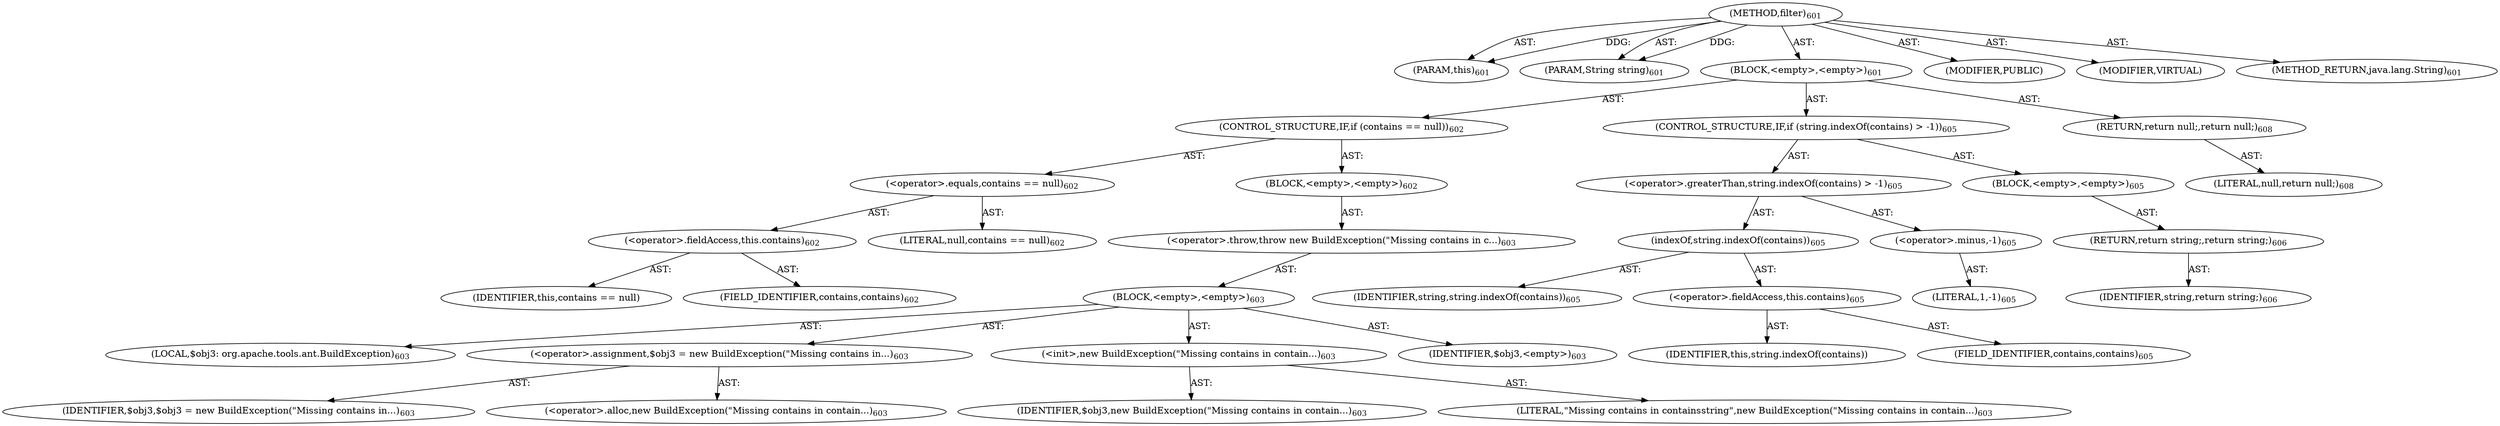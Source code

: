 digraph "filter" {  
"111669149733" [label = <(METHOD,filter)<SUB>601</SUB>> ]
"115964117075" [label = <(PARAM,this)<SUB>601</SUB>> ]
"115964117076" [label = <(PARAM,String string)<SUB>601</SUB>> ]
"25769803851" [label = <(BLOCK,&lt;empty&gt;,&lt;empty&gt;)<SUB>601</SUB>> ]
"47244640294" [label = <(CONTROL_STRUCTURE,IF,if (contains == null))<SUB>602</SUB>> ]
"30064771353" [label = <(&lt;operator&gt;.equals,contains == null)<SUB>602</SUB>> ]
"30064771354" [label = <(&lt;operator&gt;.fieldAccess,this.contains)<SUB>602</SUB>> ]
"68719476979" [label = <(IDENTIFIER,this,contains == null)> ]
"55834574943" [label = <(FIELD_IDENTIFIER,contains,contains)<SUB>602</SUB>> ]
"90194313265" [label = <(LITERAL,null,contains == null)<SUB>602</SUB>> ]
"25769803852" [label = <(BLOCK,&lt;empty&gt;,&lt;empty&gt;)<SUB>602</SUB>> ]
"30064771355" [label = <(&lt;operator&gt;.throw,throw new BuildException(&quot;Missing contains in c...)<SUB>603</SUB>> ]
"25769803853" [label = <(BLOCK,&lt;empty&gt;,&lt;empty&gt;)<SUB>603</SUB>> ]
"94489280530" [label = <(LOCAL,$obj3: org.apache.tools.ant.BuildException)<SUB>603</SUB>> ]
"30064771356" [label = <(&lt;operator&gt;.assignment,$obj3 = new BuildException(&quot;Missing contains in...)<SUB>603</SUB>> ]
"68719476980" [label = <(IDENTIFIER,$obj3,$obj3 = new BuildException(&quot;Missing contains in...)<SUB>603</SUB>> ]
"30064771357" [label = <(&lt;operator&gt;.alloc,new BuildException(&quot;Missing contains in contain...)<SUB>603</SUB>> ]
"30064771358" [label = <(&lt;init&gt;,new BuildException(&quot;Missing contains in contain...)<SUB>603</SUB>> ]
"68719476981" [label = <(IDENTIFIER,$obj3,new BuildException(&quot;Missing contains in contain...)<SUB>603</SUB>> ]
"90194313266" [label = <(LITERAL,&quot;Missing contains in containsstring&quot;,new BuildException(&quot;Missing contains in contain...)<SUB>603</SUB>> ]
"68719476982" [label = <(IDENTIFIER,$obj3,&lt;empty&gt;)<SUB>603</SUB>> ]
"47244640295" [label = <(CONTROL_STRUCTURE,IF,if (string.indexOf(contains) &gt; -1))<SUB>605</SUB>> ]
"30064771359" [label = <(&lt;operator&gt;.greaterThan,string.indexOf(contains) &gt; -1)<SUB>605</SUB>> ]
"30064771360" [label = <(indexOf,string.indexOf(contains))<SUB>605</SUB>> ]
"68719476983" [label = <(IDENTIFIER,string,string.indexOf(contains))<SUB>605</SUB>> ]
"30064771361" [label = <(&lt;operator&gt;.fieldAccess,this.contains)<SUB>605</SUB>> ]
"68719476984" [label = <(IDENTIFIER,this,string.indexOf(contains))> ]
"55834574944" [label = <(FIELD_IDENTIFIER,contains,contains)<SUB>605</SUB>> ]
"30064771362" [label = <(&lt;operator&gt;.minus,-1)<SUB>605</SUB>> ]
"90194313267" [label = <(LITERAL,1,-1)<SUB>605</SUB>> ]
"25769803854" [label = <(BLOCK,&lt;empty&gt;,&lt;empty&gt;)<SUB>605</SUB>> ]
"146028888078" [label = <(RETURN,return string;,return string;)<SUB>606</SUB>> ]
"68719476985" [label = <(IDENTIFIER,string,return string;)<SUB>606</SUB>> ]
"146028888079" [label = <(RETURN,return null;,return null;)<SUB>608</SUB>> ]
"90194313268" [label = <(LITERAL,null,return null;)<SUB>608</SUB>> ]
"133143986272" [label = <(MODIFIER,PUBLIC)> ]
"133143986273" [label = <(MODIFIER,VIRTUAL)> ]
"128849018917" [label = <(METHOD_RETURN,java.lang.String)<SUB>601</SUB>> ]
  "111669149733" -> "115964117075"  [ label = "AST: "] 
  "111669149733" -> "115964117076"  [ label = "AST: "] 
  "111669149733" -> "25769803851"  [ label = "AST: "] 
  "111669149733" -> "133143986272"  [ label = "AST: "] 
  "111669149733" -> "133143986273"  [ label = "AST: "] 
  "111669149733" -> "128849018917"  [ label = "AST: "] 
  "25769803851" -> "47244640294"  [ label = "AST: "] 
  "25769803851" -> "47244640295"  [ label = "AST: "] 
  "25769803851" -> "146028888079"  [ label = "AST: "] 
  "47244640294" -> "30064771353"  [ label = "AST: "] 
  "47244640294" -> "25769803852"  [ label = "AST: "] 
  "30064771353" -> "30064771354"  [ label = "AST: "] 
  "30064771353" -> "90194313265"  [ label = "AST: "] 
  "30064771354" -> "68719476979"  [ label = "AST: "] 
  "30064771354" -> "55834574943"  [ label = "AST: "] 
  "25769803852" -> "30064771355"  [ label = "AST: "] 
  "30064771355" -> "25769803853"  [ label = "AST: "] 
  "25769803853" -> "94489280530"  [ label = "AST: "] 
  "25769803853" -> "30064771356"  [ label = "AST: "] 
  "25769803853" -> "30064771358"  [ label = "AST: "] 
  "25769803853" -> "68719476982"  [ label = "AST: "] 
  "30064771356" -> "68719476980"  [ label = "AST: "] 
  "30064771356" -> "30064771357"  [ label = "AST: "] 
  "30064771358" -> "68719476981"  [ label = "AST: "] 
  "30064771358" -> "90194313266"  [ label = "AST: "] 
  "47244640295" -> "30064771359"  [ label = "AST: "] 
  "47244640295" -> "25769803854"  [ label = "AST: "] 
  "30064771359" -> "30064771360"  [ label = "AST: "] 
  "30064771359" -> "30064771362"  [ label = "AST: "] 
  "30064771360" -> "68719476983"  [ label = "AST: "] 
  "30064771360" -> "30064771361"  [ label = "AST: "] 
  "30064771361" -> "68719476984"  [ label = "AST: "] 
  "30064771361" -> "55834574944"  [ label = "AST: "] 
  "30064771362" -> "90194313267"  [ label = "AST: "] 
  "25769803854" -> "146028888078"  [ label = "AST: "] 
  "146028888078" -> "68719476985"  [ label = "AST: "] 
  "146028888079" -> "90194313268"  [ label = "AST: "] 
  "111669149733" -> "115964117075"  [ label = "DDG: "] 
  "111669149733" -> "115964117076"  [ label = "DDG: "] 
}
